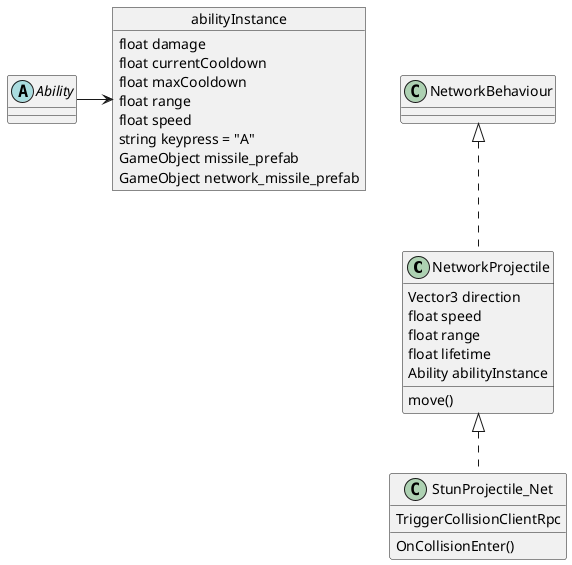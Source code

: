 ﻿@startuml


abstract class NetworkProjectile
abstract class Ability
class NetworkBehaviour{}

class NetworkProjectile implements NetworkBehaviour{
    Vector3 direction
    float speed
    float range
    float lifetime
    Ability abilityInstance
    move()
}

class StunProjectile_Net implements NetworkProjectile{
    OnCollisionEnter()
    TriggerCollisionClientRpc
}

object abilityInstance {
  float damage
  float currentCooldown
  float maxCooldown
  float range
  float speed
  string keypress = "A"
  GameObject missile_prefab
  GameObject network_missile_prefab
  
}

Ability -> abilityInstance


@enduml